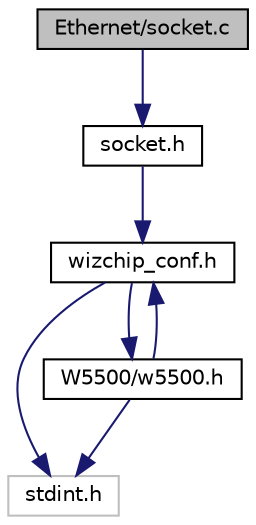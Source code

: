 digraph "Ethernet/socket.c"
{
 // LATEX_PDF_SIZE
  edge [fontname="Helvetica",fontsize="10",labelfontname="Helvetica",labelfontsize="10"];
  node [fontname="Helvetica",fontsize="10",shape=record];
  Node1 [label="Ethernet/socket.c",height=0.2,width=0.4,color="black", fillcolor="grey75", style="filled", fontcolor="black",tooltip="SOCKET APIs Implements file."];
  Node1 -> Node2 [color="midnightblue",fontsize="10",style="solid",fontname="Helvetica"];
  Node2 [label="socket.h",height=0.2,width=0.4,color="black", fillcolor="white", style="filled",URL="$socket_8h.html",tooltip="SOCKET APIs Header file."];
  Node2 -> Node3 [color="midnightblue",fontsize="10",style="solid",fontname="Helvetica"];
  Node3 [label="wizchip_conf.h",height=0.2,width=0.4,color="black", fillcolor="white", style="filled",URL="$wizchip__conf_8h.html",tooltip="WIZCHIP Config Header File."];
  Node3 -> Node4 [color="midnightblue",fontsize="10",style="solid",fontname="Helvetica"];
  Node4 [label="stdint.h",height=0.2,width=0.4,color="grey75", fillcolor="white", style="filled",tooltip=" "];
  Node3 -> Node5 [color="midnightblue",fontsize="10",style="solid",fontname="Helvetica"];
  Node5 [label="W5500/w5500.h",height=0.2,width=0.4,color="black", fillcolor="white", style="filled",URL="$w5500_8h.html",tooltip="W5500 HAL Header File."];
  Node5 -> Node4 [color="midnightblue",fontsize="10",style="solid",fontname="Helvetica"];
  Node5 -> Node3 [color="midnightblue",fontsize="10",style="solid",fontname="Helvetica"];
}
